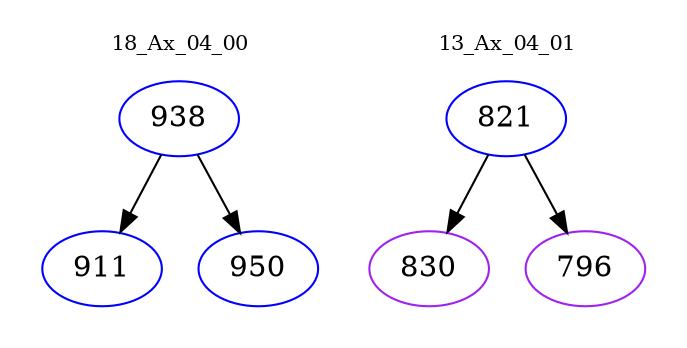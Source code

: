 digraph{
subgraph cluster_0 {
color = white
label = "18_Ax_04_00";
fontsize=10;
T0_938 [label="938", color="blue"]
T0_938 -> T0_911 [color="black"]
T0_911 [label="911", color="blue"]
T0_938 -> T0_950 [color="black"]
T0_950 [label="950", color="blue"]
}
subgraph cluster_1 {
color = white
label = "13_Ax_04_01";
fontsize=10;
T1_821 [label="821", color="blue"]
T1_821 -> T1_830 [color="black"]
T1_830 [label="830", color="purple"]
T1_821 -> T1_796 [color="black"]
T1_796 [label="796", color="purple"]
}
}
